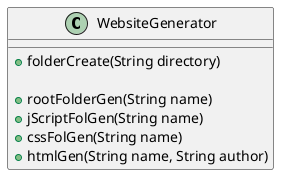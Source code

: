 @startuml
class WebsiteGenerator{

+folderCreate(String directory)

+rootFolderGen(String name)
+jScriptFolGen(String name)
+cssFolGen(String name)
+htmlGen(String name, String author)

}
@enduml
